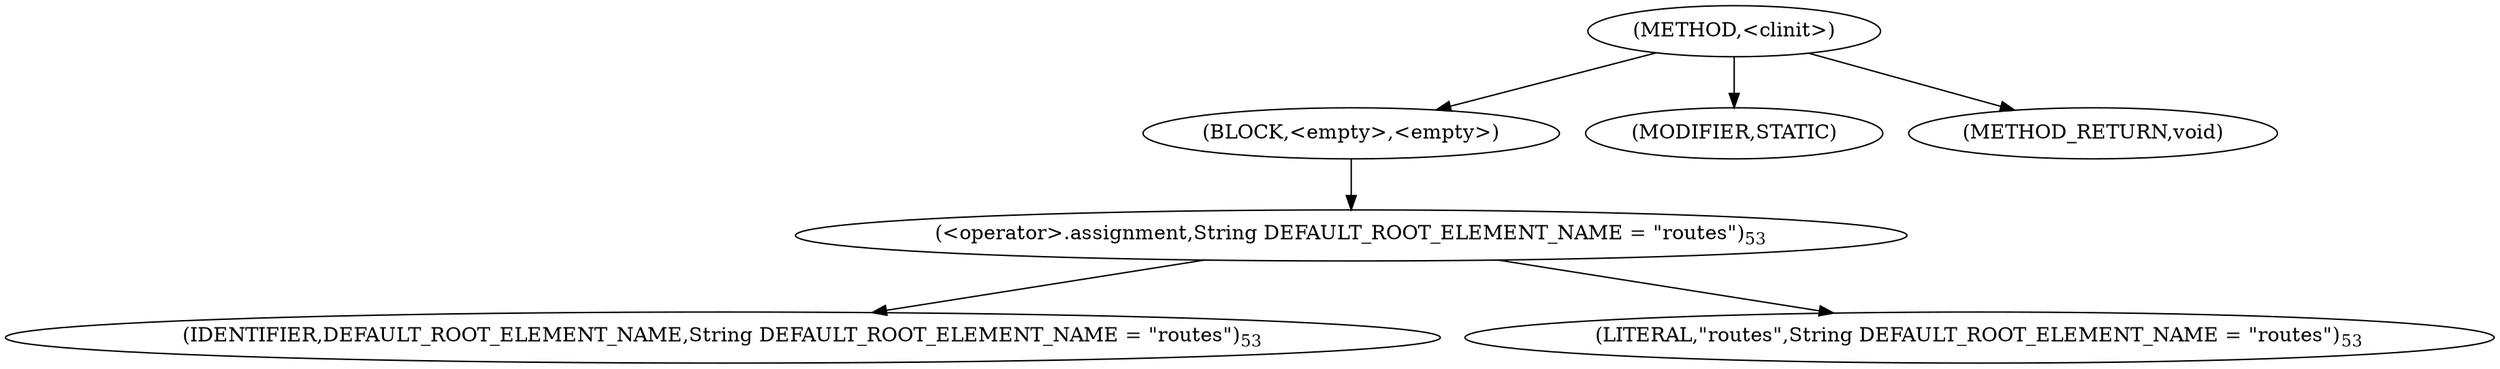 digraph "&lt;clinit&gt;" {  
"329" [label = <(METHOD,&lt;clinit&gt;)> ]
"330" [label = <(BLOCK,&lt;empty&gt;,&lt;empty&gt;)> ]
"331" [label = <(&lt;operator&gt;.assignment,String DEFAULT_ROOT_ELEMENT_NAME = &quot;routes&quot;)<SUB>53</SUB>> ]
"332" [label = <(IDENTIFIER,DEFAULT_ROOT_ELEMENT_NAME,String DEFAULT_ROOT_ELEMENT_NAME = &quot;routes&quot;)<SUB>53</SUB>> ]
"333" [label = <(LITERAL,&quot;routes&quot;,String DEFAULT_ROOT_ELEMENT_NAME = &quot;routes&quot;)<SUB>53</SUB>> ]
"334" [label = <(MODIFIER,STATIC)> ]
"335" [label = <(METHOD_RETURN,void)> ]
  "329" -> "330" 
  "329" -> "334" 
  "329" -> "335" 
  "330" -> "331" 
  "331" -> "332" 
  "331" -> "333" 
}

